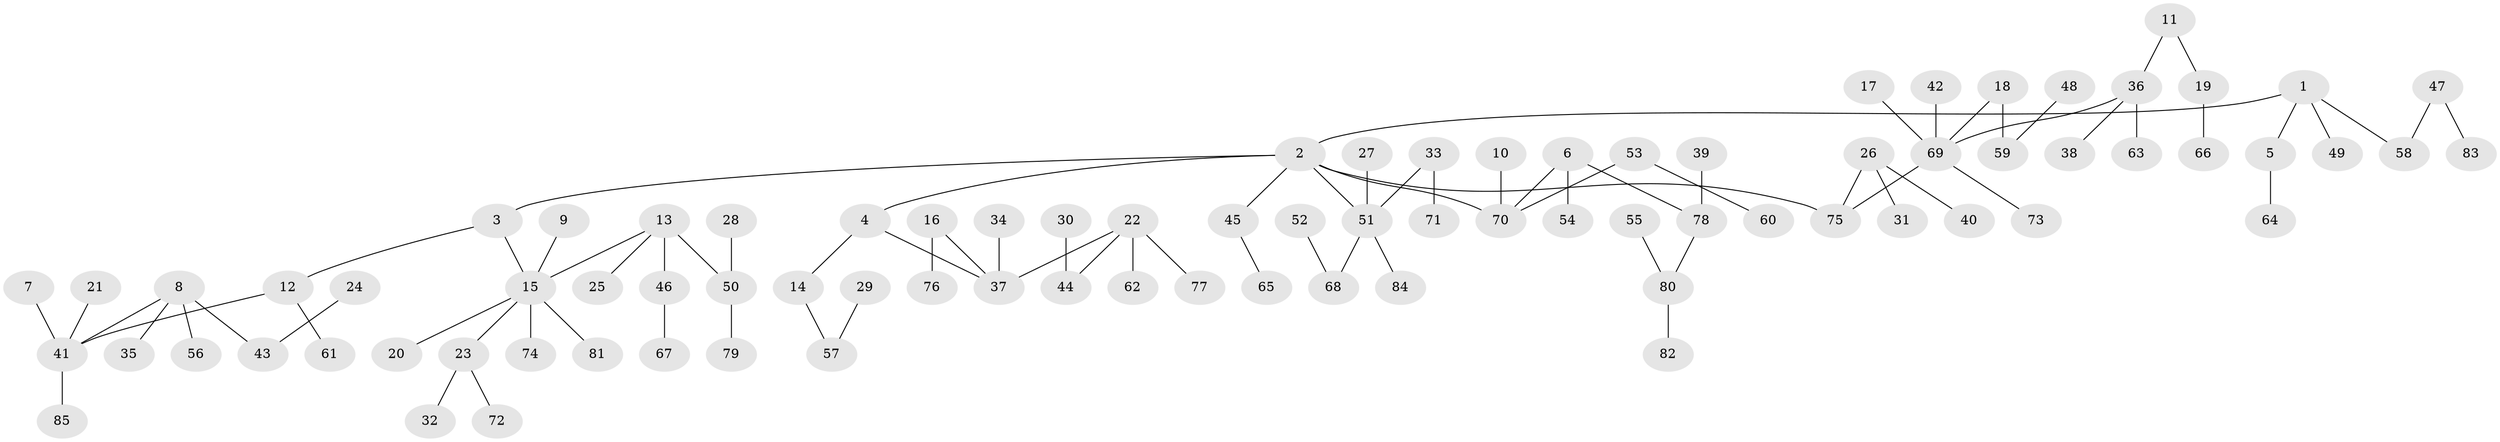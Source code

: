 // original degree distribution, {1: 0.5214285714285715, 5: 0.02857142857142857, 7: 0.014285714285714285, 4: 0.06428571428571428, 3: 0.12142857142857143, 6: 0.014285714285714285, 8: 0.007142857142857143, 2: 0.22857142857142856}
// Generated by graph-tools (version 1.1) at 2025/37/03/04/25 23:37:21]
// undirected, 85 vertices, 84 edges
graph export_dot {
  node [color=gray90,style=filled];
  1;
  2;
  3;
  4;
  5;
  6;
  7;
  8;
  9;
  10;
  11;
  12;
  13;
  14;
  15;
  16;
  17;
  18;
  19;
  20;
  21;
  22;
  23;
  24;
  25;
  26;
  27;
  28;
  29;
  30;
  31;
  32;
  33;
  34;
  35;
  36;
  37;
  38;
  39;
  40;
  41;
  42;
  43;
  44;
  45;
  46;
  47;
  48;
  49;
  50;
  51;
  52;
  53;
  54;
  55;
  56;
  57;
  58;
  59;
  60;
  61;
  62;
  63;
  64;
  65;
  66;
  67;
  68;
  69;
  70;
  71;
  72;
  73;
  74;
  75;
  76;
  77;
  78;
  79;
  80;
  81;
  82;
  83;
  84;
  85;
  1 -- 2 [weight=1.0];
  1 -- 5 [weight=1.0];
  1 -- 49 [weight=1.0];
  1 -- 58 [weight=1.0];
  2 -- 3 [weight=1.0];
  2 -- 4 [weight=1.0];
  2 -- 45 [weight=1.0];
  2 -- 51 [weight=1.0];
  2 -- 70 [weight=1.0];
  2 -- 75 [weight=1.0];
  3 -- 12 [weight=1.0];
  3 -- 15 [weight=1.0];
  4 -- 14 [weight=1.0];
  4 -- 37 [weight=1.0];
  5 -- 64 [weight=1.0];
  6 -- 54 [weight=1.0];
  6 -- 70 [weight=1.0];
  6 -- 78 [weight=1.0];
  7 -- 41 [weight=1.0];
  8 -- 35 [weight=1.0];
  8 -- 41 [weight=1.0];
  8 -- 43 [weight=1.0];
  8 -- 56 [weight=1.0];
  9 -- 15 [weight=1.0];
  10 -- 70 [weight=1.0];
  11 -- 19 [weight=1.0];
  11 -- 36 [weight=1.0];
  12 -- 41 [weight=1.0];
  12 -- 61 [weight=1.0];
  13 -- 15 [weight=1.0];
  13 -- 25 [weight=1.0];
  13 -- 46 [weight=1.0];
  13 -- 50 [weight=1.0];
  14 -- 57 [weight=1.0];
  15 -- 20 [weight=1.0];
  15 -- 23 [weight=1.0];
  15 -- 74 [weight=1.0];
  15 -- 81 [weight=1.0];
  16 -- 37 [weight=1.0];
  16 -- 76 [weight=1.0];
  17 -- 69 [weight=1.0];
  18 -- 59 [weight=1.0];
  18 -- 69 [weight=1.0];
  19 -- 66 [weight=1.0];
  21 -- 41 [weight=1.0];
  22 -- 37 [weight=1.0];
  22 -- 44 [weight=1.0];
  22 -- 62 [weight=1.0];
  22 -- 77 [weight=1.0];
  23 -- 32 [weight=1.0];
  23 -- 72 [weight=1.0];
  24 -- 43 [weight=1.0];
  26 -- 31 [weight=1.0];
  26 -- 40 [weight=1.0];
  26 -- 75 [weight=1.0];
  27 -- 51 [weight=1.0];
  28 -- 50 [weight=1.0];
  29 -- 57 [weight=1.0];
  30 -- 44 [weight=1.0];
  33 -- 51 [weight=1.0];
  33 -- 71 [weight=1.0];
  34 -- 37 [weight=1.0];
  36 -- 38 [weight=1.0];
  36 -- 63 [weight=1.0];
  36 -- 69 [weight=1.0];
  39 -- 78 [weight=1.0];
  41 -- 85 [weight=1.0];
  42 -- 69 [weight=1.0];
  45 -- 65 [weight=1.0];
  46 -- 67 [weight=1.0];
  47 -- 58 [weight=1.0];
  47 -- 83 [weight=1.0];
  48 -- 59 [weight=1.0];
  50 -- 79 [weight=1.0];
  51 -- 68 [weight=1.0];
  51 -- 84 [weight=1.0];
  52 -- 68 [weight=1.0];
  53 -- 60 [weight=1.0];
  53 -- 70 [weight=1.0];
  55 -- 80 [weight=1.0];
  69 -- 73 [weight=1.0];
  69 -- 75 [weight=1.0];
  78 -- 80 [weight=1.0];
  80 -- 82 [weight=1.0];
}

